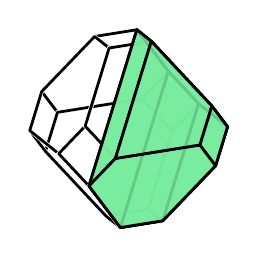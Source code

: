 % polymake for julian
% Thu Jul  5 12:06:49 2018
% q

\begin{tikzpicture}[x  = {(0.9cm,-0.076cm)},
                    y  = {(-0.06cm,0.95cm)},
                    z  = {(-0.44cm,-0.29cm)},
                    scale = .4,
                    color = {lightgray}]


  % DEF POINTS
  \coordinate (v0_q) at (3, 1, 0);
  \coordinate (v1_q) at (1, 3, 0);
  \coordinate (v2_q) at (3, 0, 1);
  \coordinate (v3_q) at (3, 0, -1);
  \coordinate (v4_q) at (1, 0, 3);
  \coordinate (v5_q) at (1, 0, -3);
  \coordinate (v6_q) at (0, 3, 1);
  \coordinate (v7_q) at (3, -1, 0);
  \coordinate (v8_q) at (0, 3, -1);
  \coordinate (v9_q) at (0, 1, 3);
  \coordinate (v10_q) at (1, -3, 0);
  \coordinate (v11_q) at (0, 1, -3);
  \coordinate (v12_q) at (0, -1, -3);
  \coordinate (v13_q) at (-1, 3, 0);
  \coordinate (v14_q) at (0, -1, 3);
  \coordinate (v15_q) at (0, -3, -1);
  \coordinate (v16_q) at (-3, 1, 0);
  \coordinate (v17_q) at (0, -3, 1);
  \coordinate (v18_q) at (-1, 0, -3);
  \coordinate (v19_q) at (-1, 0, 3);
  \coordinate (v20_q) at (-3, 0, -1);
  \coordinate (v21_q) at (-3, 0, 1);
  \coordinate (v22_q) at (-1, -3, 0);
  \coordinate (v23_q) at (-3, -1, 0);


  % EDGES STYLE
  \definecolor{edgecolor_q}{rgb}{ 0,0,0 }
  \tikzstyle{facestyle_q} = [fill=none, fill opacity=0.85, preaction={draw=white, line cap=round, line width=1.5 pt}, draw=edgecolor_q, line width=1 pt, line cap=round, line join=round]


  % FACES and EDGES and POINTS in the right order
  \draw[facestyle_q] (v0_q) -- (v3_q) -- (v5_q) -- (v11_q) -- (v8_q) -- (v1_q) -- (v0_q) -- cycle;
  \draw[facestyle_q] (v10_q) -- (v17_q) -- (v22_q) -- (v15_q) -- (v10_q) -- cycle;
  \draw[facestyle_q] (v16_q) -- (v20_q) -- (v23_q) -- (v21_q) -- (v16_q) -- cycle;
  \draw[facestyle_q] (v5_q) -- (v3_q) -- (v7_q) -- (v10_q) -- (v15_q) -- (v12_q) -- (v5_q) -- cycle;
  \draw[facestyle_q] (v11_q) -- (v5_q) -- (v12_q) -- (v18_q) -- (v11_q) -- cycle;


  %POINTS


  %FACETS
  \draw[facestyle_q] (v8_q) -- (v11_q) -- (v18_q) -- (v20_q) -- (v16_q) -- (v13_q) -- (v8_q) -- cycle;


  %POINTS


  %FACETS
  \draw[facestyle_q] (v12_q) -- (v15_q) -- (v22_q) -- (v23_q) -- (v20_q) -- (v18_q) -- (v12_q) -- cycle;


  %POINTS


  %FACETS
  \draw[facestyle_q] (v17_q) -- (v14_q) -- (v19_q) -- (v21_q) -- (v23_q) -- (v22_q) -- (v17_q) -- cycle;


  %POINTS


  %FACETS
  \draw[facestyle_q] (v1_q) -- (v8_q) -- (v13_q) -- (v6_q) -- (v1_q) -- cycle;


  %POINTS


  %FACETS
  \draw[facestyle_q] (v7_q) -- (v3_q) -- (v0_q) -- (v2_q) -- (v7_q) -- cycle;


  %POINTS


  %FACETS
  \draw[facestyle_q] (v9_q) -- (v6_q) -- (v13_q) -- (v16_q) -- (v21_q) -- (v19_q) -- (v9_q) -- cycle;


  %POINTS


  %FACETS
  \draw[facestyle_q] (v4_q) -- (v9_q) -- (v19_q) -- (v14_q) -- (v4_q) -- cycle;


  %POINTS


  %FACETS
  \draw[facestyle_q] (v7_q) -- (v2_q) -- (v4_q) -- (v14_q) -- (v17_q) -- (v10_q) -- (v7_q) -- cycle;


  %POINTS


  %FACETS
  \draw[facestyle_q] (v2_q) -- (v0_q) -- (v1_q) -- (v6_q) -- (v9_q) -- (v4_q) -- (v2_q) -- cycle;


  %POINTS


  %FACETS

  % DEF POINTS
  \coordinate (v0_unnamed__1) at (3, 1, 0);
  \coordinate (v1_unnamed__1) at (1, 3, 0);
  \coordinate (v2_unnamed__1) at (3, 0, 1);
  \coordinate (v3_unnamed__1) at (3, 0, -1);
  \coordinate (v4_unnamed__1) at (1, 0, 3);
  \coordinate (v5_unnamed__1) at (1, 0, -3);
  \coordinate (v6_unnamed__1) at (3, -1, 0);
  \coordinate (v7_unnamed__1) at (0, 3, -1);
  \coordinate (v8_unnamed__1) at (1, -3, 0);
  \coordinate (v9_unnamed__1) at (0, 1, -3);
  \coordinate (v10_unnamed__1) at (0, -1, 3);
  \coordinate (v11_unnamed__1) at (0, -3, 1);


  % EDGES STYLE
  \definecolor{edgecolor_unnamed__1}{rgb}{ 0,0,0 }

  % FACES STYLE
  \definecolor{facetcolor_unnamed__1}{rgb}{ 0.467,0.925,0.62 }

  \tikzstyle{facestyle_unnamed__1} = [fill=facetcolor_unnamed__1, fill opacity=0.85, draw=edgecolor_unnamed__1, line width=1 pt, line cap=round, line join=round]


  % FACES and EDGES and POINTS in the right order
  \draw[facestyle_unnamed__1] (v1_unnamed__1) -- (v0_unnamed__1) -- (v3_unnamed__1) -- (v5_unnamed__1) -- (v9_unnamed__1) -- (v7_unnamed__1) -- (v1_unnamed__1) -- cycle;
  \draw[facestyle_unnamed__1] (v11_unnamed__1) -- (v10_unnamed__1) -- (v7_unnamed__1) -- (v9_unnamed__1) -- (v11_unnamed__1) -- cycle;
  \draw[facestyle_unnamed__1] (v3_unnamed__1) -- (v6_unnamed__1) -- (v8_unnamed__1) -- (v5_unnamed__1) -- (v3_unnamed__1) -- cycle;
  \draw[facestyle_unnamed__1] (v8_unnamed__1) -- (v11_unnamed__1) -- (v9_unnamed__1) -- (v5_unnamed__1) -- (v8_unnamed__1) -- cycle;


  %POINTS


  %FACETS
  \draw[facestyle_unnamed__1] (v3_unnamed__1) -- (v0_unnamed__1) -- (v2_unnamed__1) -- (v6_unnamed__1) -- (v3_unnamed__1) -- cycle;


  %POINTS


  %FACETS
  \draw[facestyle_unnamed__1] (v4_unnamed__1) -- (v1_unnamed__1) -- (v7_unnamed__1) -- (v10_unnamed__1) -- (v4_unnamed__1) -- cycle;


  %POINTS


  %FACETS
  \draw[facestyle_unnamed__1] (v6_unnamed__1) -- (v2_unnamed__1) -- (v4_unnamed__1) -- (v10_unnamed__1) -- (v11_unnamed__1) -- (v8_unnamed__1) -- (v6_unnamed__1) -- cycle;


  %POINTS


  %FACETS
  \draw[facestyle_unnamed__1] (v2_unnamed__1) -- (v0_unnamed__1) -- (v1_unnamed__1) -- (v4_unnamed__1) -- (v2_unnamed__1) -- cycle;


  %POINTS


  %FACETS

\end{tikzpicture}
